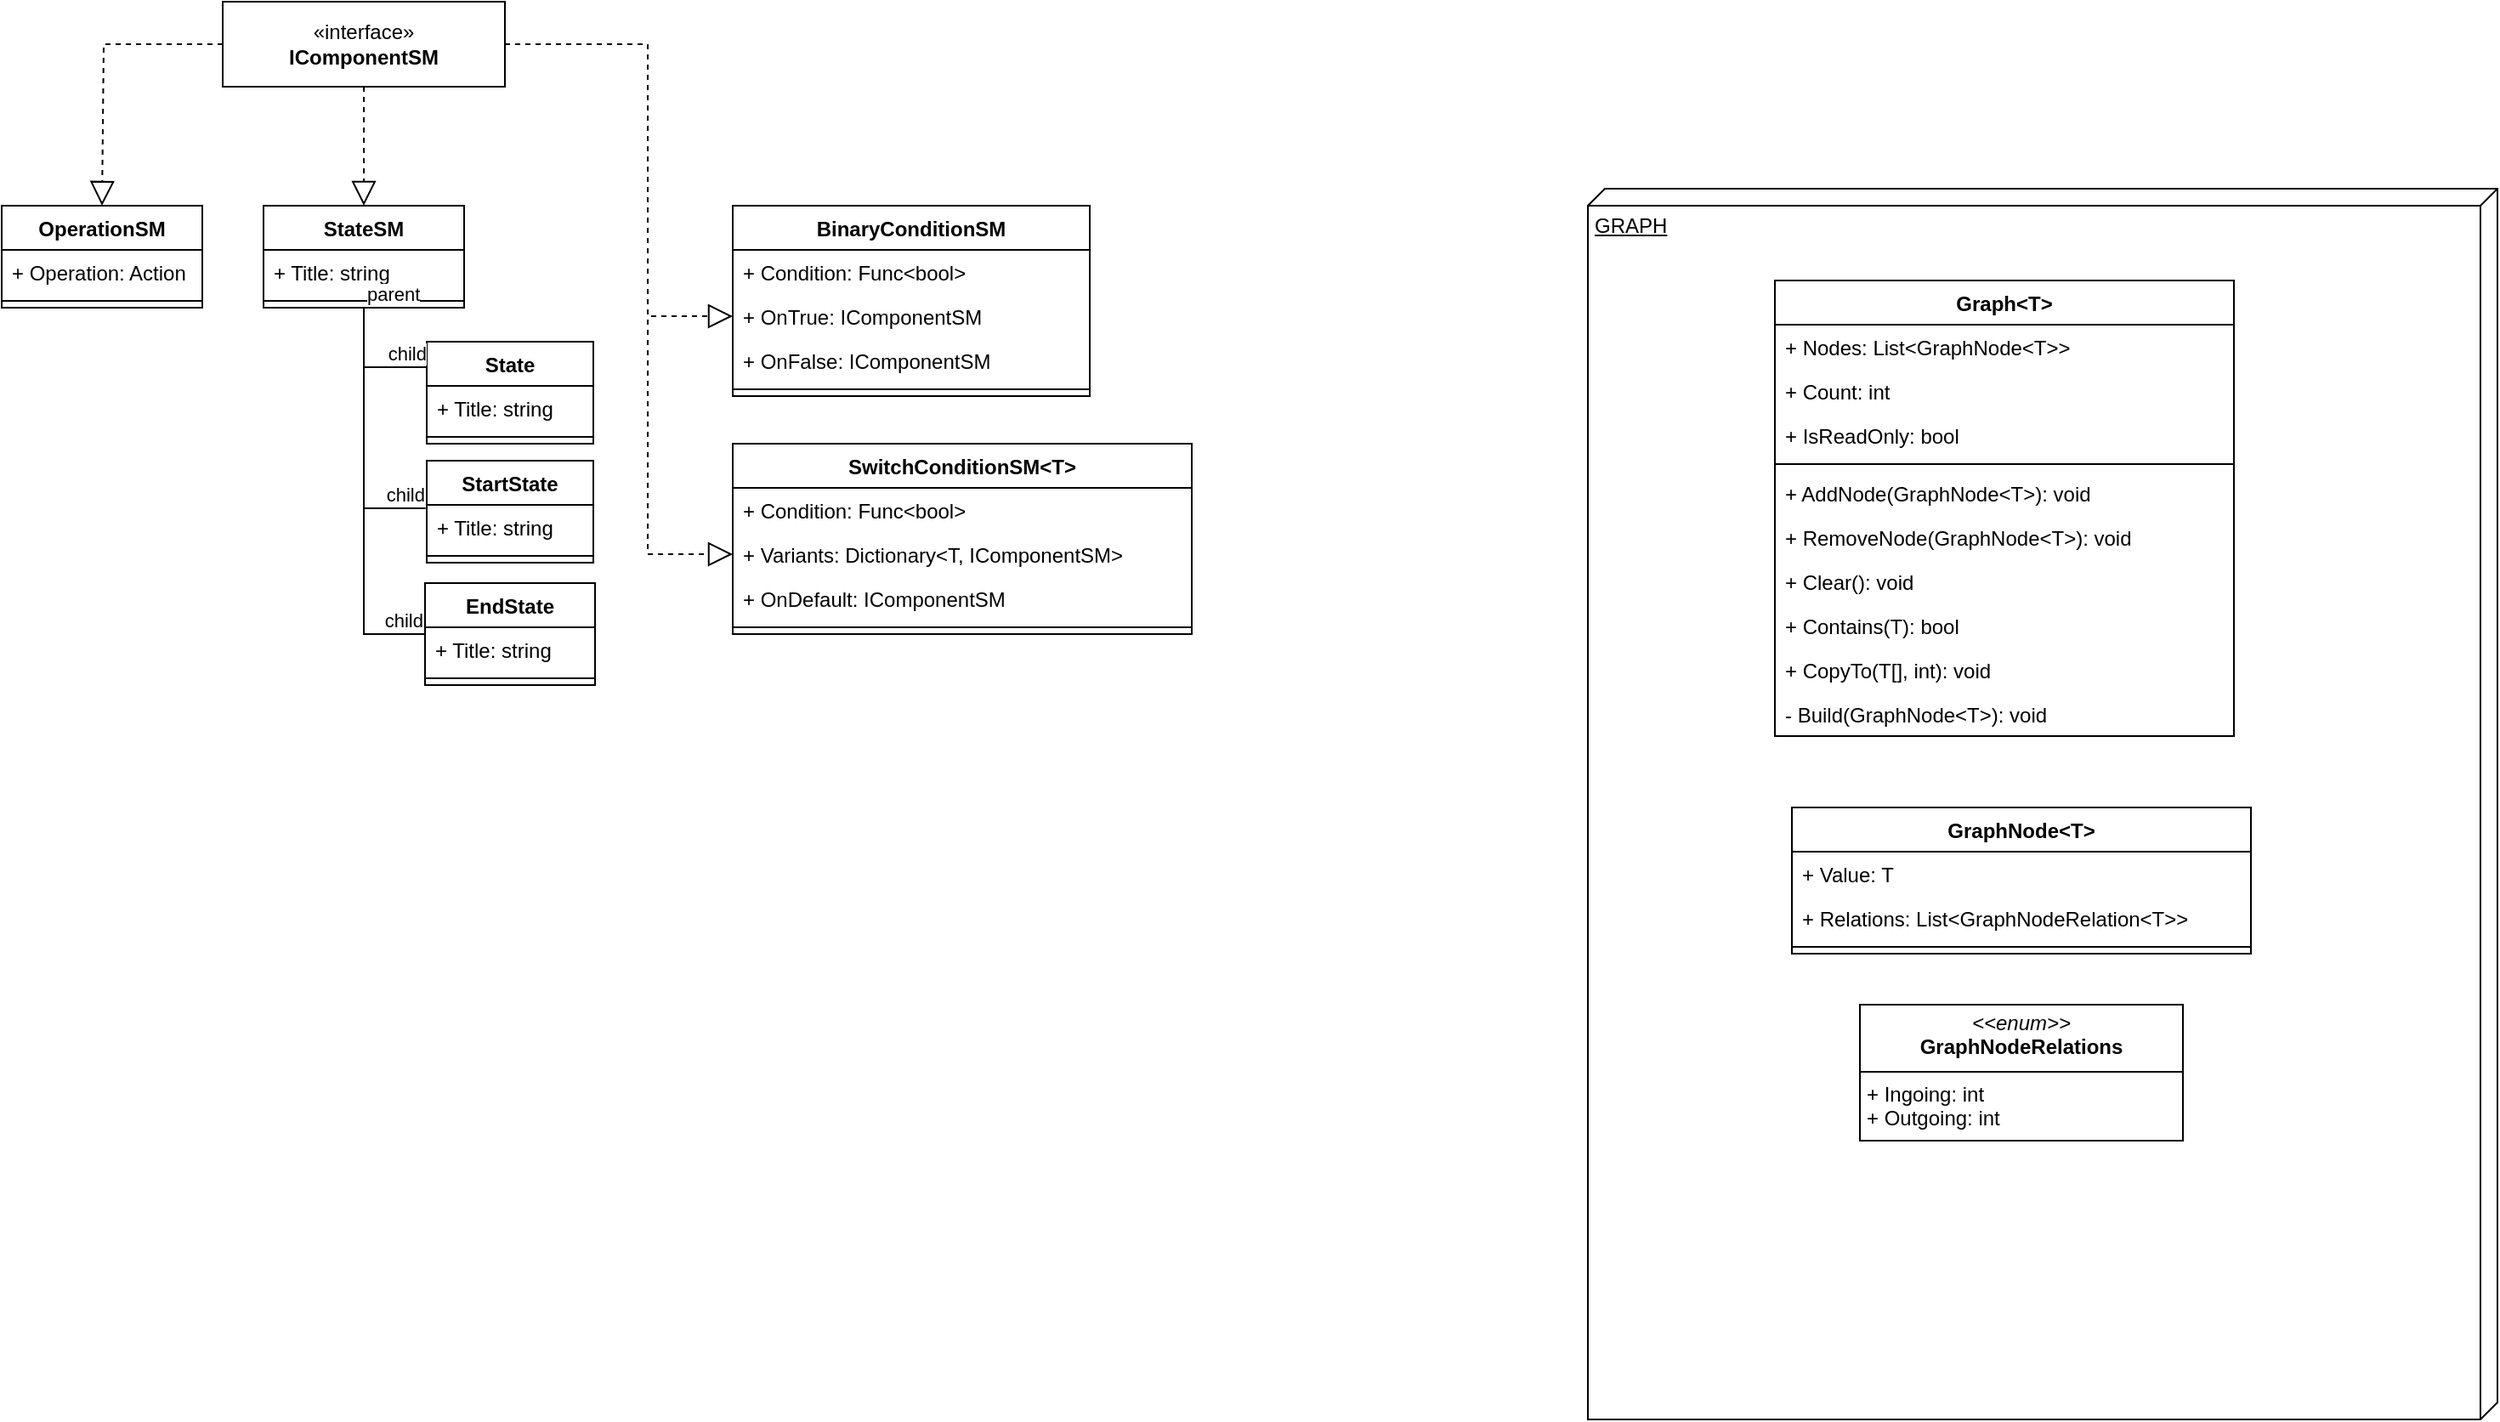 <mxfile version="24.7.6">
  <diagram name="Страница — 1" id="TsAqhc4xYwkZLsFyKj4R">
    <mxGraphModel dx="574" dy="312" grid="1" gridSize="10" guides="1" tooltips="1" connect="1" arrows="1" fold="1" page="1" pageScale="1" pageWidth="827" pageHeight="1169" math="0" shadow="0">
      <root>
        <mxCell id="0" />
        <mxCell id="1" parent="0" />
        <mxCell id="uanY4ZF9o3C3iWAfFjsi-7" value="BinaryConditionSM" style="swimlane;fontStyle=1;align=center;verticalAlign=top;childLayout=stackLayout;horizontal=1;startSize=26;horizontalStack=0;resizeParent=1;resizeParentMax=0;resizeLast=0;collapsible=1;marginBottom=0;whiteSpace=wrap;html=1;" vertex="1" parent="1">
          <mxGeometry x="470" y="130" width="210" height="112" as="geometry">
            <mxRectangle x="240" y="270" width="130" height="30" as="alternateBounds" />
          </mxGeometry>
        </mxCell>
        <mxCell id="uanY4ZF9o3C3iWAfFjsi-8" value="+ Condition: Func&amp;lt;bool&amp;gt;" style="text;strokeColor=none;fillColor=none;align=left;verticalAlign=top;spacingLeft=4;spacingRight=4;overflow=hidden;rotatable=0;points=[[0,0.5],[1,0.5]];portConstraint=eastwest;whiteSpace=wrap;html=1;" vertex="1" parent="uanY4ZF9o3C3iWAfFjsi-7">
          <mxGeometry y="26" width="210" height="26" as="geometry" />
        </mxCell>
        <mxCell id="uanY4ZF9o3C3iWAfFjsi-14" value="+ OnTrue: IComponentSM" style="text;strokeColor=none;fillColor=none;align=left;verticalAlign=top;spacingLeft=4;spacingRight=4;overflow=hidden;rotatable=0;points=[[0,0.5],[1,0.5]];portConstraint=eastwest;whiteSpace=wrap;html=1;" vertex="1" parent="uanY4ZF9o3C3iWAfFjsi-7">
          <mxGeometry y="52" width="210" height="26" as="geometry" />
        </mxCell>
        <mxCell id="uanY4ZF9o3C3iWAfFjsi-15" value="+ OnFalse: IComponentSM" style="text;strokeColor=none;fillColor=none;align=left;verticalAlign=top;spacingLeft=4;spacingRight=4;overflow=hidden;rotatable=0;points=[[0,0.5],[1,0.5]];portConstraint=eastwest;whiteSpace=wrap;html=1;" vertex="1" parent="uanY4ZF9o3C3iWAfFjsi-7">
          <mxGeometry y="78" width="210" height="26" as="geometry" />
        </mxCell>
        <mxCell id="uanY4ZF9o3C3iWAfFjsi-9" value="" style="line;strokeWidth=1;fillColor=none;align=left;verticalAlign=middle;spacingTop=-1;spacingLeft=3;spacingRight=3;rotatable=0;labelPosition=right;points=[];portConstraint=eastwest;strokeColor=inherit;" vertex="1" parent="uanY4ZF9o3C3iWAfFjsi-7">
          <mxGeometry y="104" width="210" height="8" as="geometry" />
        </mxCell>
        <mxCell id="uanY4ZF9o3C3iWAfFjsi-11" value="«interface»&lt;br&gt;&lt;b&gt;IComponentSM&lt;/b&gt;" style="html=1;whiteSpace=wrap;" vertex="1" parent="1">
          <mxGeometry x="170" y="10" width="166" height="50" as="geometry" />
        </mxCell>
        <mxCell id="uanY4ZF9o3C3iWAfFjsi-20" value="SwitchConditionSM&amp;lt;T&amp;gt;" style="swimlane;fontStyle=1;align=center;verticalAlign=top;childLayout=stackLayout;horizontal=1;startSize=26;horizontalStack=0;resizeParent=1;resizeParentMax=0;resizeLast=0;collapsible=1;marginBottom=0;whiteSpace=wrap;html=1;" vertex="1" parent="1">
          <mxGeometry x="470" y="270" width="270" height="112" as="geometry">
            <mxRectangle x="240" y="270" width="130" height="30" as="alternateBounds" />
          </mxGeometry>
        </mxCell>
        <mxCell id="uanY4ZF9o3C3iWAfFjsi-21" value="+ Condition: Func&amp;lt;bool&amp;gt;" style="text;strokeColor=none;fillColor=none;align=left;verticalAlign=top;spacingLeft=4;spacingRight=4;overflow=hidden;rotatable=0;points=[[0,0.5],[1,0.5]];portConstraint=eastwest;whiteSpace=wrap;html=1;" vertex="1" parent="uanY4ZF9o3C3iWAfFjsi-20">
          <mxGeometry y="26" width="270" height="26" as="geometry" />
        </mxCell>
        <mxCell id="uanY4ZF9o3C3iWAfFjsi-22" value="+ Variants: Dictionary&amp;lt;T, IComponentSM&amp;gt;" style="text;strokeColor=none;fillColor=none;align=left;verticalAlign=top;spacingLeft=4;spacingRight=4;overflow=hidden;rotatable=0;points=[[0,0.5],[1,0.5]];portConstraint=eastwest;whiteSpace=wrap;html=1;" vertex="1" parent="uanY4ZF9o3C3iWAfFjsi-20">
          <mxGeometry y="52" width="270" height="26" as="geometry" />
        </mxCell>
        <mxCell id="uanY4ZF9o3C3iWAfFjsi-23" value="+ OnDefault: IComponentSM" style="text;strokeColor=none;fillColor=none;align=left;verticalAlign=top;spacingLeft=4;spacingRight=4;overflow=hidden;rotatable=0;points=[[0,0.5],[1,0.5]];portConstraint=eastwest;whiteSpace=wrap;html=1;" vertex="1" parent="uanY4ZF9o3C3iWAfFjsi-20">
          <mxGeometry y="78" width="270" height="26" as="geometry" />
        </mxCell>
        <mxCell id="uanY4ZF9o3C3iWAfFjsi-24" value="" style="line;strokeWidth=1;fillColor=none;align=left;verticalAlign=middle;spacingTop=-1;spacingLeft=3;spacingRight=3;rotatable=0;labelPosition=right;points=[];portConstraint=eastwest;strokeColor=inherit;" vertex="1" parent="uanY4ZF9o3C3iWAfFjsi-20">
          <mxGeometry y="104" width="270" height="8" as="geometry" />
        </mxCell>
        <mxCell id="uanY4ZF9o3C3iWAfFjsi-57" value="" style="endArrow=block;dashed=1;endFill=0;endSize=12;html=1;rounded=0;exitX=1;exitY=0.5;exitDx=0;exitDy=0;entryX=0;entryY=0.5;entryDx=0;entryDy=0;" edge="1" parent="1" source="uanY4ZF9o3C3iWAfFjsi-11" target="uanY4ZF9o3C3iWAfFjsi-14">
          <mxGeometry width="160" relative="1" as="geometry">
            <mxPoint x="270" y="90" as="sourcePoint" />
            <mxPoint x="430" y="90" as="targetPoint" />
            <Array as="points">
              <mxPoint x="420" y="35" />
              <mxPoint x="420" y="195" />
            </Array>
          </mxGeometry>
        </mxCell>
        <mxCell id="uanY4ZF9o3C3iWAfFjsi-58" value="" style="endArrow=block;dashed=1;endFill=0;endSize=12;html=1;rounded=0;entryX=0;entryY=0.5;entryDx=0;entryDy=0;exitX=1;exitY=0.5;exitDx=0;exitDy=0;" edge="1" parent="1" source="uanY4ZF9o3C3iWAfFjsi-11" target="uanY4ZF9o3C3iWAfFjsi-22">
          <mxGeometry width="160" relative="1" as="geometry">
            <mxPoint x="380" y="190" as="sourcePoint" />
            <mxPoint x="480" y="205" as="targetPoint" />
            <Array as="points">
              <mxPoint x="420" y="35" />
              <mxPoint x="420" y="335" />
            </Array>
          </mxGeometry>
        </mxCell>
        <mxCell id="uanY4ZF9o3C3iWAfFjsi-59" value="StateSM" style="swimlane;fontStyle=1;align=center;verticalAlign=top;childLayout=stackLayout;horizontal=1;startSize=26;horizontalStack=0;resizeParent=1;resizeParentMax=0;resizeLast=0;collapsible=1;marginBottom=0;whiteSpace=wrap;html=1;" vertex="1" parent="1">
          <mxGeometry x="194" y="130" width="118" height="60" as="geometry">
            <mxRectangle x="240" y="270" width="130" height="30" as="alternateBounds" />
          </mxGeometry>
        </mxCell>
        <mxCell id="uanY4ZF9o3C3iWAfFjsi-60" value="+ Title: string" style="text;strokeColor=none;fillColor=none;align=left;verticalAlign=top;spacingLeft=4;spacingRight=4;overflow=hidden;rotatable=0;points=[[0,0.5],[1,0.5]];portConstraint=eastwest;whiteSpace=wrap;html=1;" vertex="1" parent="uanY4ZF9o3C3iWAfFjsi-59">
          <mxGeometry y="26" width="118" height="26" as="geometry" />
        </mxCell>
        <mxCell id="uanY4ZF9o3C3iWAfFjsi-63" value="" style="line;strokeWidth=1;fillColor=none;align=left;verticalAlign=middle;spacingTop=-1;spacingLeft=3;spacingRight=3;rotatable=0;labelPosition=right;points=[];portConstraint=eastwest;strokeColor=inherit;" vertex="1" parent="uanY4ZF9o3C3iWAfFjsi-59">
          <mxGeometry y="52" width="118" height="8" as="geometry" />
        </mxCell>
        <mxCell id="uanY4ZF9o3C3iWAfFjsi-65" value="" style="endArrow=block;dashed=1;endFill=0;endSize=12;html=1;rounded=0;exitX=0.5;exitY=1;exitDx=0;exitDy=0;entryX=0.5;entryY=0;entryDx=0;entryDy=0;" edge="1" parent="1" source="uanY4ZF9o3C3iWAfFjsi-11" target="uanY4ZF9o3C3iWAfFjsi-59">
          <mxGeometry width="160" relative="1" as="geometry">
            <mxPoint x="270" y="140" as="sourcePoint" />
            <mxPoint x="430" y="140" as="targetPoint" />
          </mxGeometry>
        </mxCell>
        <mxCell id="uanY4ZF9o3C3iWAfFjsi-66" value="EndState" style="swimlane;fontStyle=1;align=center;verticalAlign=top;childLayout=stackLayout;horizontal=1;startSize=26;horizontalStack=0;resizeParent=1;resizeParentMax=0;resizeLast=0;collapsible=1;marginBottom=0;whiteSpace=wrap;html=1;" vertex="1" parent="1">
          <mxGeometry x="289" y="352" width="100" height="60" as="geometry">
            <mxRectangle x="240" y="270" width="130" height="30" as="alternateBounds" />
          </mxGeometry>
        </mxCell>
        <mxCell id="uanY4ZF9o3C3iWAfFjsi-67" value="+ Title: string" style="text;strokeColor=none;fillColor=none;align=left;verticalAlign=top;spacingLeft=4;spacingRight=4;overflow=hidden;rotatable=0;points=[[0,0.5],[1,0.5]];portConstraint=eastwest;whiteSpace=wrap;html=1;" vertex="1" parent="uanY4ZF9o3C3iWAfFjsi-66">
          <mxGeometry y="26" width="100" height="26" as="geometry" />
        </mxCell>
        <mxCell id="uanY4ZF9o3C3iWAfFjsi-68" value="" style="line;strokeWidth=1;fillColor=none;align=left;verticalAlign=middle;spacingTop=-1;spacingLeft=3;spacingRight=3;rotatable=0;labelPosition=right;points=[];portConstraint=eastwest;strokeColor=inherit;" vertex="1" parent="uanY4ZF9o3C3iWAfFjsi-66">
          <mxGeometry y="52" width="100" height="8" as="geometry" />
        </mxCell>
        <mxCell id="uanY4ZF9o3C3iWAfFjsi-72" value="StartState" style="swimlane;fontStyle=1;align=center;verticalAlign=top;childLayout=stackLayout;horizontal=1;startSize=26;horizontalStack=0;resizeParent=1;resizeParentMax=0;resizeLast=0;collapsible=1;marginBottom=0;whiteSpace=wrap;html=1;" vertex="1" parent="1">
          <mxGeometry x="290" y="280" width="98" height="60" as="geometry">
            <mxRectangle x="240" y="270" width="130" height="30" as="alternateBounds" />
          </mxGeometry>
        </mxCell>
        <mxCell id="uanY4ZF9o3C3iWAfFjsi-73" value="+ Title: string" style="text;strokeColor=none;fillColor=none;align=left;verticalAlign=top;spacingLeft=4;spacingRight=4;overflow=hidden;rotatable=0;points=[[0,0.5],[1,0.5]];portConstraint=eastwest;whiteSpace=wrap;html=1;" vertex="1" parent="uanY4ZF9o3C3iWAfFjsi-72">
          <mxGeometry y="26" width="98" height="26" as="geometry" />
        </mxCell>
        <mxCell id="uanY4ZF9o3C3iWAfFjsi-74" value="" style="line;strokeWidth=1;fillColor=none;align=left;verticalAlign=middle;spacingTop=-1;spacingLeft=3;spacingRight=3;rotatable=0;labelPosition=right;points=[];portConstraint=eastwest;strokeColor=inherit;" vertex="1" parent="uanY4ZF9o3C3iWAfFjsi-72">
          <mxGeometry y="52" width="98" height="8" as="geometry" />
        </mxCell>
        <mxCell id="uanY4ZF9o3C3iWAfFjsi-78" value="State" style="swimlane;fontStyle=1;align=center;verticalAlign=top;childLayout=stackLayout;horizontal=1;startSize=26;horizontalStack=0;resizeParent=1;resizeParentMax=0;resizeLast=0;collapsible=1;marginBottom=0;whiteSpace=wrap;html=1;" vertex="1" parent="1">
          <mxGeometry x="290" y="210" width="98" height="60" as="geometry">
            <mxRectangle x="240" y="270" width="130" height="30" as="alternateBounds" />
          </mxGeometry>
        </mxCell>
        <mxCell id="uanY4ZF9o3C3iWAfFjsi-79" value="+ Title: string" style="text;strokeColor=none;fillColor=none;align=left;verticalAlign=top;spacingLeft=4;spacingRight=4;overflow=hidden;rotatable=0;points=[[0,0.5],[1,0.5]];portConstraint=eastwest;whiteSpace=wrap;html=1;" vertex="1" parent="uanY4ZF9o3C3iWAfFjsi-78">
          <mxGeometry y="26" width="98" height="26" as="geometry" />
        </mxCell>
        <mxCell id="uanY4ZF9o3C3iWAfFjsi-80" value="" style="line;strokeWidth=1;fillColor=none;align=left;verticalAlign=middle;spacingTop=-1;spacingLeft=3;spacingRight=3;rotatable=0;labelPosition=right;points=[];portConstraint=eastwest;strokeColor=inherit;" vertex="1" parent="uanY4ZF9o3C3iWAfFjsi-78">
          <mxGeometry y="52" width="98" height="8" as="geometry" />
        </mxCell>
        <mxCell id="uanY4ZF9o3C3iWAfFjsi-84" value="" style="endArrow=none;html=1;edgeStyle=orthogonalEdgeStyle;rounded=0;exitX=0.5;exitY=1;exitDx=0;exitDy=0;entryX=0;entryY=0.25;entryDx=0;entryDy=0;" edge="1" parent="1" source="uanY4ZF9o3C3iWAfFjsi-59" target="uanY4ZF9o3C3iWAfFjsi-78">
          <mxGeometry relative="1" as="geometry">
            <mxPoint x="240" y="220" as="sourcePoint" />
            <mxPoint x="400" y="220" as="targetPoint" />
          </mxGeometry>
        </mxCell>
        <mxCell id="uanY4ZF9o3C3iWAfFjsi-85" value="parent" style="edgeLabel;resizable=0;html=1;align=left;verticalAlign=bottom;" connectable="0" vertex="1" parent="uanY4ZF9o3C3iWAfFjsi-84">
          <mxGeometry x="-1" relative="1" as="geometry" />
        </mxCell>
        <mxCell id="uanY4ZF9o3C3iWAfFjsi-86" value="child" style="edgeLabel;resizable=0;html=1;align=right;verticalAlign=bottom;" connectable="0" vertex="1" parent="uanY4ZF9o3C3iWAfFjsi-84">
          <mxGeometry x="1" relative="1" as="geometry" />
        </mxCell>
        <mxCell id="uanY4ZF9o3C3iWAfFjsi-87" value="" style="endArrow=none;html=1;edgeStyle=orthogonalEdgeStyle;rounded=0;exitX=0.5;exitY=1;exitDx=0;exitDy=0;entryX=-0.007;entryY=0.077;entryDx=0;entryDy=0;entryPerimeter=0;" edge="1" parent="1" source="uanY4ZF9o3C3iWAfFjsi-59" target="uanY4ZF9o3C3iWAfFjsi-73">
          <mxGeometry relative="1" as="geometry">
            <mxPoint x="210" y="245" as="sourcePoint" />
            <mxPoint x="247" y="280" as="targetPoint" />
          </mxGeometry>
        </mxCell>
        <mxCell id="uanY4ZF9o3C3iWAfFjsi-88" value="parent" style="edgeLabel;resizable=0;html=1;align=left;verticalAlign=bottom;" connectable="0" vertex="1" parent="uanY4ZF9o3C3iWAfFjsi-87">
          <mxGeometry x="-1" relative="1" as="geometry" />
        </mxCell>
        <mxCell id="uanY4ZF9o3C3iWAfFjsi-89" value="child" style="edgeLabel;resizable=0;html=1;align=right;verticalAlign=bottom;" connectable="0" vertex="1" parent="uanY4ZF9o3C3iWAfFjsi-87">
          <mxGeometry x="1" relative="1" as="geometry" />
        </mxCell>
        <mxCell id="uanY4ZF9o3C3iWAfFjsi-90" value="" style="endArrow=none;html=1;edgeStyle=orthogonalEdgeStyle;rounded=0;exitX=0.5;exitY=1;exitDx=0;exitDy=0;entryX=-0.003;entryY=0.154;entryDx=0;entryDy=0;entryPerimeter=0;" edge="1" parent="1" source="uanY4ZF9o3C3iWAfFjsi-59" target="uanY4ZF9o3C3iWAfFjsi-67">
          <mxGeometry relative="1" as="geometry">
            <mxPoint x="273" y="210" as="sourcePoint" />
            <mxPoint x="310" y="245" as="targetPoint" />
          </mxGeometry>
        </mxCell>
        <mxCell id="uanY4ZF9o3C3iWAfFjsi-91" value="parent" style="edgeLabel;resizable=0;html=1;align=left;verticalAlign=bottom;" connectable="0" vertex="1" parent="uanY4ZF9o3C3iWAfFjsi-90">
          <mxGeometry x="-1" relative="1" as="geometry" />
        </mxCell>
        <mxCell id="uanY4ZF9o3C3iWAfFjsi-92" value="child" style="edgeLabel;resizable=0;html=1;align=right;verticalAlign=bottom;" connectable="0" vertex="1" parent="uanY4ZF9o3C3iWAfFjsi-90">
          <mxGeometry x="1" relative="1" as="geometry" />
        </mxCell>
        <mxCell id="uanY4ZF9o3C3iWAfFjsi-93" value="OperationSM" style="swimlane;fontStyle=1;align=center;verticalAlign=top;childLayout=stackLayout;horizontal=1;startSize=26;horizontalStack=0;resizeParent=1;resizeParentMax=0;resizeLast=0;collapsible=1;marginBottom=0;whiteSpace=wrap;html=1;" vertex="1" parent="1">
          <mxGeometry x="40" y="130" width="118" height="60" as="geometry">
            <mxRectangle x="240" y="270" width="130" height="30" as="alternateBounds" />
          </mxGeometry>
        </mxCell>
        <mxCell id="uanY4ZF9o3C3iWAfFjsi-94" value="+ Operation: Action" style="text;strokeColor=none;fillColor=none;align=left;verticalAlign=top;spacingLeft=4;spacingRight=4;overflow=hidden;rotatable=0;points=[[0,0.5],[1,0.5]];portConstraint=eastwest;whiteSpace=wrap;html=1;" vertex="1" parent="uanY4ZF9o3C3iWAfFjsi-93">
          <mxGeometry y="26" width="118" height="26" as="geometry" />
        </mxCell>
        <mxCell id="uanY4ZF9o3C3iWAfFjsi-95" value="" style="line;strokeWidth=1;fillColor=none;align=left;verticalAlign=middle;spacingTop=-1;spacingLeft=3;spacingRight=3;rotatable=0;labelPosition=right;points=[];portConstraint=eastwest;strokeColor=inherit;" vertex="1" parent="uanY4ZF9o3C3iWAfFjsi-93">
          <mxGeometry y="52" width="118" height="8" as="geometry" />
        </mxCell>
        <mxCell id="uanY4ZF9o3C3iWAfFjsi-96" value="" style="endArrow=block;dashed=1;endFill=0;endSize=12;html=1;rounded=0;exitX=0;exitY=0.5;exitDx=0;exitDy=0;entryX=0.5;entryY=0;entryDx=0;entryDy=0;" edge="1" parent="1" source="uanY4ZF9o3C3iWAfFjsi-11" target="uanY4ZF9o3C3iWAfFjsi-93">
          <mxGeometry width="160" relative="1" as="geometry">
            <mxPoint x="263" y="70" as="sourcePoint" />
            <mxPoint x="263" y="140" as="targetPoint" />
            <Array as="points">
              <mxPoint x="100" y="35" />
            </Array>
          </mxGeometry>
        </mxCell>
        <mxCell id="uanY4ZF9o3C3iWAfFjsi-98" value="" style="group" vertex="1" connectable="0" parent="1">
          <mxGeometry x="973" y="120" width="535" height="724" as="geometry" />
        </mxCell>
        <mxCell id="uanY4ZF9o3C3iWAfFjsi-56" value="GRAPH" style="verticalAlign=top;align=left;spacingTop=8;spacingLeft=2;spacingRight=12;shape=cube;size=10;direction=south;fontStyle=4;html=1;whiteSpace=wrap;fillColor=none;" vertex="1" parent="uanY4ZF9o3C3iWAfFjsi-98">
          <mxGeometry width="535" height="724" as="geometry" />
        </mxCell>
        <mxCell id="uanY4ZF9o3C3iWAfFjsi-25" value="Graph&amp;lt;T&amp;gt;" style="swimlane;fontStyle=1;align=center;verticalAlign=top;childLayout=stackLayout;horizontal=1;startSize=26;horizontalStack=0;resizeParent=1;resizeParentMax=0;resizeLast=0;collapsible=1;marginBottom=0;whiteSpace=wrap;html=1;" vertex="1" parent="uanY4ZF9o3C3iWAfFjsi-98">
          <mxGeometry x="110" y="54" width="270" height="268" as="geometry" />
        </mxCell>
        <mxCell id="uanY4ZF9o3C3iWAfFjsi-26" value="+ Nodes: List&amp;lt;GraphNode&amp;lt;T&amp;gt;&amp;gt;" style="text;strokeColor=none;fillColor=none;align=left;verticalAlign=top;spacingLeft=4;spacingRight=4;overflow=hidden;rotatable=0;points=[[0,0.5],[1,0.5]];portConstraint=eastwest;whiteSpace=wrap;html=1;" vertex="1" parent="uanY4ZF9o3C3iWAfFjsi-25">
          <mxGeometry y="26" width="270" height="26" as="geometry" />
        </mxCell>
        <mxCell id="uanY4ZF9o3C3iWAfFjsi-49" value="+ Count: int" style="text;strokeColor=none;fillColor=none;align=left;verticalAlign=top;spacingLeft=4;spacingRight=4;overflow=hidden;rotatable=0;points=[[0,0.5],[1,0.5]];portConstraint=eastwest;whiteSpace=wrap;html=1;" vertex="1" parent="uanY4ZF9o3C3iWAfFjsi-25">
          <mxGeometry y="52" width="270" height="26" as="geometry" />
        </mxCell>
        <mxCell id="uanY4ZF9o3C3iWAfFjsi-50" value="+ IsReadOnly: bool" style="text;strokeColor=none;fillColor=none;align=left;verticalAlign=top;spacingLeft=4;spacingRight=4;overflow=hidden;rotatable=0;points=[[0,0.5],[1,0.5]];portConstraint=eastwest;whiteSpace=wrap;html=1;" vertex="1" parent="uanY4ZF9o3C3iWAfFjsi-25">
          <mxGeometry y="78" width="270" height="26" as="geometry" />
        </mxCell>
        <mxCell id="uanY4ZF9o3C3iWAfFjsi-27" value="" style="line;strokeWidth=1;fillColor=none;align=left;verticalAlign=middle;spacingTop=-1;spacingLeft=3;spacingRight=3;rotatable=0;labelPosition=right;points=[];portConstraint=eastwest;strokeColor=inherit;" vertex="1" parent="uanY4ZF9o3C3iWAfFjsi-25">
          <mxGeometry y="104" width="270" height="8" as="geometry" />
        </mxCell>
        <mxCell id="uanY4ZF9o3C3iWAfFjsi-28" value="+ AddNode(GraphNode&amp;lt;T&amp;gt;): void" style="text;strokeColor=none;fillColor=none;align=left;verticalAlign=top;spacingLeft=4;spacingRight=4;overflow=hidden;rotatable=0;points=[[0,0.5],[1,0.5]];portConstraint=eastwest;whiteSpace=wrap;html=1;" vertex="1" parent="uanY4ZF9o3C3iWAfFjsi-25">
          <mxGeometry y="112" width="270" height="26" as="geometry" />
        </mxCell>
        <mxCell id="uanY4ZF9o3C3iWAfFjsi-30" value="+ RemoveNode(GraphNode&amp;lt;T&amp;gt;): void" style="text;strokeColor=none;fillColor=none;align=left;verticalAlign=top;spacingLeft=4;spacingRight=4;overflow=hidden;rotatable=0;points=[[0,0.5],[1,0.5]];portConstraint=eastwest;whiteSpace=wrap;html=1;" vertex="1" parent="uanY4ZF9o3C3iWAfFjsi-25">
          <mxGeometry y="138" width="270" height="26" as="geometry" />
        </mxCell>
        <mxCell id="uanY4ZF9o3C3iWAfFjsi-51" value="+ Clear(): void" style="text;strokeColor=none;fillColor=none;align=left;verticalAlign=top;spacingLeft=4;spacingRight=4;overflow=hidden;rotatable=0;points=[[0,0.5],[1,0.5]];portConstraint=eastwest;whiteSpace=wrap;html=1;" vertex="1" parent="uanY4ZF9o3C3iWAfFjsi-25">
          <mxGeometry y="164" width="270" height="26" as="geometry" />
        </mxCell>
        <mxCell id="uanY4ZF9o3C3iWAfFjsi-52" value="+ Contains(T): bool" style="text;strokeColor=none;fillColor=none;align=left;verticalAlign=top;spacingLeft=4;spacingRight=4;overflow=hidden;rotatable=0;points=[[0,0.5],[1,0.5]];portConstraint=eastwest;whiteSpace=wrap;html=1;" vertex="1" parent="uanY4ZF9o3C3iWAfFjsi-25">
          <mxGeometry y="190" width="270" height="26" as="geometry" />
        </mxCell>
        <mxCell id="uanY4ZF9o3C3iWAfFjsi-53" value="+ CopyTo(T[], int): void" style="text;strokeColor=none;fillColor=none;align=left;verticalAlign=top;spacingLeft=4;spacingRight=4;overflow=hidden;rotatable=0;points=[[0,0.5],[1,0.5]];portConstraint=eastwest;whiteSpace=wrap;html=1;" vertex="1" parent="uanY4ZF9o3C3iWAfFjsi-25">
          <mxGeometry y="216" width="270" height="26" as="geometry" />
        </mxCell>
        <mxCell id="uanY4ZF9o3C3iWAfFjsi-54" value="- Build(GraphNode&amp;lt;T&amp;gt;): void" style="text;strokeColor=none;fillColor=none;align=left;verticalAlign=top;spacingLeft=4;spacingRight=4;overflow=hidden;rotatable=0;points=[[0,0.5],[1,0.5]];portConstraint=eastwest;whiteSpace=wrap;html=1;" vertex="1" parent="uanY4ZF9o3C3iWAfFjsi-25">
          <mxGeometry y="242" width="270" height="26" as="geometry" />
        </mxCell>
        <mxCell id="uanY4ZF9o3C3iWAfFjsi-31" value="GraphNode&amp;lt;T&amp;gt;" style="swimlane;fontStyle=1;align=center;verticalAlign=top;childLayout=stackLayout;horizontal=1;startSize=26;horizontalStack=0;resizeParent=1;resizeParentMax=0;resizeLast=0;collapsible=1;marginBottom=0;whiteSpace=wrap;html=1;" vertex="1" parent="uanY4ZF9o3C3iWAfFjsi-98">
          <mxGeometry x="120" y="364" width="270" height="86" as="geometry" />
        </mxCell>
        <mxCell id="uanY4ZF9o3C3iWAfFjsi-32" value="+ Value: T" style="text;strokeColor=none;fillColor=none;align=left;verticalAlign=top;spacingLeft=4;spacingRight=4;overflow=hidden;rotatable=0;points=[[0,0.5],[1,0.5]];portConstraint=eastwest;whiteSpace=wrap;html=1;" vertex="1" parent="uanY4ZF9o3C3iWAfFjsi-31">
          <mxGeometry y="26" width="270" height="26" as="geometry" />
        </mxCell>
        <mxCell id="uanY4ZF9o3C3iWAfFjsi-36" value="+ Relations: List&amp;lt;GraphNodeRelation&amp;lt;T&amp;gt;&amp;gt;" style="text;strokeColor=none;fillColor=none;align=left;verticalAlign=top;spacingLeft=4;spacingRight=4;overflow=hidden;rotatable=0;points=[[0,0.5],[1,0.5]];portConstraint=eastwest;whiteSpace=wrap;html=1;" vertex="1" parent="uanY4ZF9o3C3iWAfFjsi-31">
          <mxGeometry y="52" width="270" height="26" as="geometry" />
        </mxCell>
        <mxCell id="uanY4ZF9o3C3iWAfFjsi-33" value="" style="line;strokeWidth=1;fillColor=none;align=left;verticalAlign=middle;spacingTop=-1;spacingLeft=3;spacingRight=3;rotatable=0;labelPosition=right;points=[];portConstraint=eastwest;strokeColor=inherit;" vertex="1" parent="uanY4ZF9o3C3iWAfFjsi-31">
          <mxGeometry y="78" width="270" height="8" as="geometry" />
        </mxCell>
        <mxCell id="uanY4ZF9o3C3iWAfFjsi-48" value="&lt;p style=&quot;margin:0px;margin-top:4px;text-align:center;&quot;&gt;&lt;i&gt;&amp;lt;&amp;lt;enum&amp;gt;&amp;gt;&lt;/i&gt;&lt;br&gt;&lt;b&gt;GraphNodeRelations&lt;/b&gt;&lt;/p&gt;&lt;hr size=&quot;1&quot; style=&quot;border-style:solid;&quot;&gt;&lt;p style=&quot;margin:0px;margin-left:4px;&quot;&gt;+ Ingoing: int&lt;br&gt;+ &lt;span style=&quot;background-color: initial;&quot;&gt;Outgoing: int&lt;/span&gt;&lt;/p&gt;&lt;p style=&quot;margin:0px;margin-left:4px;&quot;&gt;&lt;br&gt;&lt;/p&gt;" style="verticalAlign=top;align=left;overflow=fill;html=1;whiteSpace=wrap;" vertex="1" parent="uanY4ZF9o3C3iWAfFjsi-98">
          <mxGeometry x="160" y="480" width="190" height="80" as="geometry" />
        </mxCell>
      </root>
    </mxGraphModel>
  </diagram>
</mxfile>
